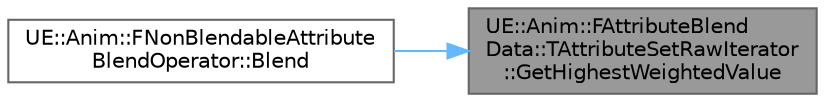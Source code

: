 digraph "UE::Anim::FAttributeBlendData::TAttributeSetRawIterator::GetHighestWeightedValue"
{
 // INTERACTIVE_SVG=YES
 // LATEX_PDF_SIZE
  bgcolor="transparent";
  edge [fontname=Helvetica,fontsize=10,labelfontname=Helvetica,labelfontsize=10];
  node [fontname=Helvetica,fontsize=10,shape=box,height=0.2,width=0.4];
  rankdir="RL";
  Node1 [id="Node000001",label="UE::Anim::FAttributeBlend\lData::TAttributeSetRawIterator\l::GetHighestWeightedValue",height=0.2,width=0.4,color="gray40", fillcolor="grey60", style="filled", fontcolor="black",tooltip="Returns highest (container level) weighted value for the attribute set."];
  Node1 -> Node2 [id="edge1_Node000001_Node000002",dir="back",color="steelblue1",style="solid",tooltip=" "];
  Node2 [id="Node000002",label="UE::Anim::FNonBlendableAttribute\lBlendOperator::Blend",height=0.2,width=0.4,color="grey40", fillcolor="white", style="filled",URL="$d1/dfe/classUE_1_1Anim_1_1FNonBlendableAttributeBlendOperator.html#a429012fca701dddde85b94a336144837",tooltip="Invoked when two or multiple sets of attribute container inputs are to be blended together."];
}
